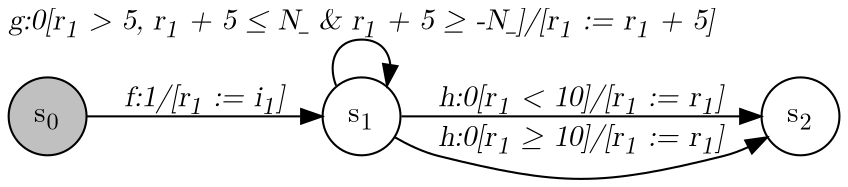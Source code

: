 digraph Horrible_Example_1{
    graph [rankdir="LR", fontname="Latin Modern Math"];
    node [color="black", fillcolor="white", shape="circle", style="filled", fontname="Latin Modern Math"];
    edge [fontname="Latin Modern Math"];

    s0[fillcolor="gray", label=<s<sub>0</sub>>];
    s1[label=<s<sub>1</sub>>];
    s2[label=<s<sub>2</sub>>];

    s0->s1[label=<<i>f:1/&#91;r<sub>1</sub> := i<sub>1</sub>&#93;</i>>];
    s1->s1[label=<<i>g:0&#91;r<sub>1</sub> &gt; 5, r<sub>1</sub> + 5 &le; N_ &amp; r<sub>1</sub> + 5 &ge; -N_&#93;/&#91;r<sub>1</sub> := r<sub>1</sub> + 5&#93;</i>>];
    s1->s2[label=<<i>h:0&#91;r<sub>1</sub> &lt; 10&#93;/&#91;r<sub>1</sub> := r<sub>1</sub>&#93;</i>>];
    s1->s2[label=<<i>h:0&#91;r<sub>1</sub> &ge; 10&#93;/&#91;r<sub>1</sub> := r<sub>1</sub>&#93;</i>>];
}
